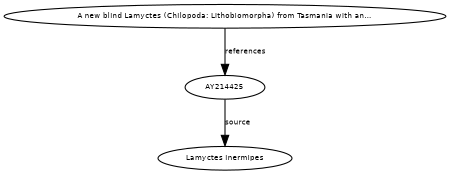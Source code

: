 digraph G {
size="3,3";
node [fontsize=7, fontname="Helvetica"];
edge [fontsize=7, fontname="Helvetica"];
node0 [label="AY214425", width=0.27433100247,height=0.27433100247];
node1 [label="A new blind Lamyctes (Chilopoda: Lithobiomorpha) from Tasmania with an...", width=0.27433100247,height=0.27433100247];
node2 [label="Lamyctes inermipes", width=0.27433100247,height=0.27433100247];
node1 -> node0 [label="references"];
node0 -> node2 [label="source"];
}

